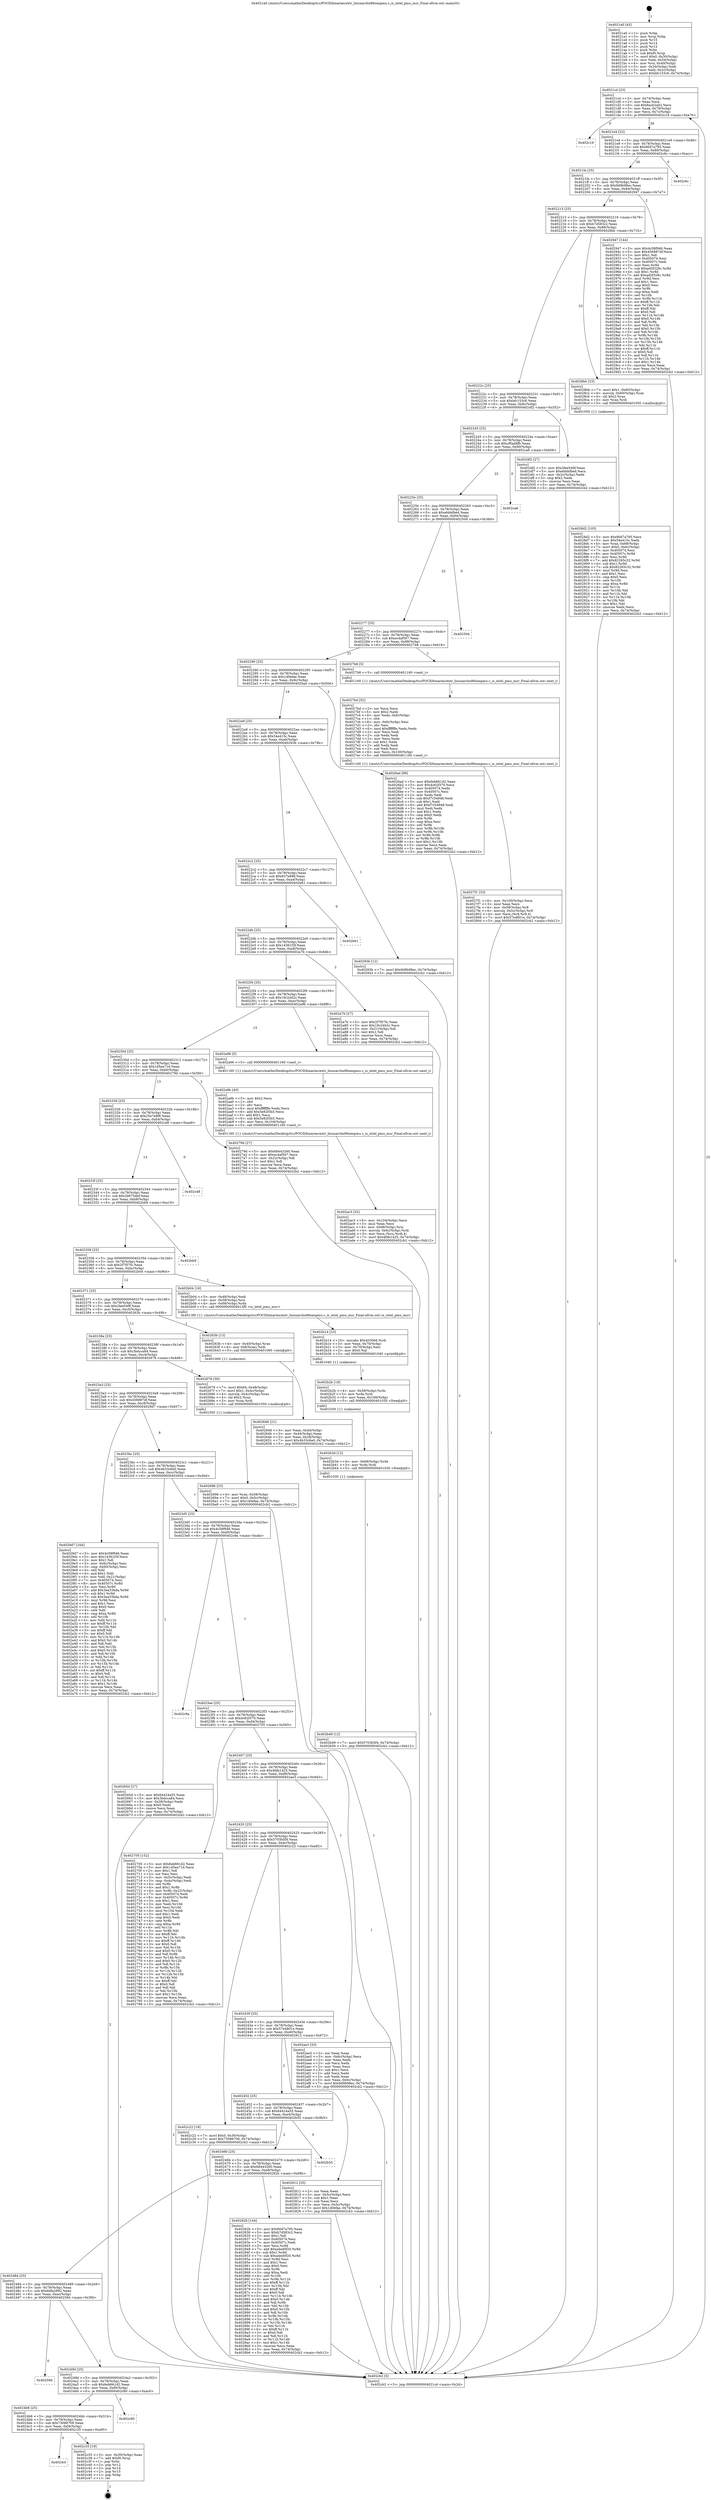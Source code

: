 digraph "0x4021a0" {
  label = "0x4021a0 (/mnt/c/Users/mathe/Desktop/tcc/POCII/binaries/extr_linuxarchx86xenpmu.c_is_intel_pmu_msr_Final-ollvm.out::main(0))"
  labelloc = "t"
  node[shape=record]

  Entry [label="",width=0.3,height=0.3,shape=circle,fillcolor=black,style=filled]
  "0x4021cd" [label="{
     0x4021cd [23]\l
     | [instrs]\l
     &nbsp;&nbsp;0x4021cd \<+3\>: mov -0x74(%rbp),%eax\l
     &nbsp;&nbsp;0x4021d0 \<+2\>: mov %eax,%ecx\l
     &nbsp;&nbsp;0x4021d2 \<+6\>: sub $0x8acb2a02,%ecx\l
     &nbsp;&nbsp;0x4021d8 \<+3\>: mov %eax,-0x78(%rbp)\l
     &nbsp;&nbsp;0x4021db \<+3\>: mov %ecx,-0x7c(%rbp)\l
     &nbsp;&nbsp;0x4021de \<+6\>: je 0000000000402c16 \<main+0xa76\>\l
  }"]
  "0x402c16" [label="{
     0x402c16\l
  }", style=dashed]
  "0x4021e4" [label="{
     0x4021e4 [22]\l
     | [instrs]\l
     &nbsp;&nbsp;0x4021e4 \<+5\>: jmp 00000000004021e9 \<main+0x49\>\l
     &nbsp;&nbsp;0x4021e9 \<+3\>: mov -0x78(%rbp),%eax\l
     &nbsp;&nbsp;0x4021ec \<+5\>: sub $0x90d7a795,%eax\l
     &nbsp;&nbsp;0x4021f1 \<+3\>: mov %eax,-0x80(%rbp)\l
     &nbsp;&nbsp;0x4021f4 \<+6\>: je 0000000000402c6c \<main+0xacc\>\l
  }"]
  Exit [label="",width=0.3,height=0.3,shape=circle,fillcolor=black,style=filled,peripheries=2]
  "0x402c6c" [label="{
     0x402c6c\l
  }", style=dashed]
  "0x4021fa" [label="{
     0x4021fa [25]\l
     | [instrs]\l
     &nbsp;&nbsp;0x4021fa \<+5\>: jmp 00000000004021ff \<main+0x5f\>\l
     &nbsp;&nbsp;0x4021ff \<+3\>: mov -0x78(%rbp),%eax\l
     &nbsp;&nbsp;0x402202 \<+5\>: sub $0x9d9b98ec,%eax\l
     &nbsp;&nbsp;0x402207 \<+6\>: mov %eax,-0x84(%rbp)\l
     &nbsp;&nbsp;0x40220d \<+6\>: je 0000000000402947 \<main+0x7a7\>\l
  }"]
  "0x4024cf" [label="{
     0x4024cf\l
  }", style=dashed]
  "0x402947" [label="{
     0x402947 [144]\l
     | [instrs]\l
     &nbsp;&nbsp;0x402947 \<+5\>: mov $0x4c58f946,%eax\l
     &nbsp;&nbsp;0x40294c \<+5\>: mov $0x456887df,%ecx\l
     &nbsp;&nbsp;0x402951 \<+2\>: mov $0x1,%dl\l
     &nbsp;&nbsp;0x402953 \<+7\>: mov 0x405074,%esi\l
     &nbsp;&nbsp;0x40295a \<+7\>: mov 0x40507c,%edi\l
     &nbsp;&nbsp;0x402961 \<+3\>: mov %esi,%r8d\l
     &nbsp;&nbsp;0x402964 \<+7\>: sub $0xad5f328c,%r8d\l
     &nbsp;&nbsp;0x40296b \<+4\>: sub $0x1,%r8d\l
     &nbsp;&nbsp;0x40296f \<+7\>: add $0xad5f328c,%r8d\l
     &nbsp;&nbsp;0x402976 \<+4\>: imul %r8d,%esi\l
     &nbsp;&nbsp;0x40297a \<+3\>: and $0x1,%esi\l
     &nbsp;&nbsp;0x40297d \<+3\>: cmp $0x0,%esi\l
     &nbsp;&nbsp;0x402980 \<+4\>: sete %r9b\l
     &nbsp;&nbsp;0x402984 \<+3\>: cmp $0xa,%edi\l
     &nbsp;&nbsp;0x402987 \<+4\>: setl %r10b\l
     &nbsp;&nbsp;0x40298b \<+3\>: mov %r9b,%r11b\l
     &nbsp;&nbsp;0x40298e \<+4\>: xor $0xff,%r11b\l
     &nbsp;&nbsp;0x402992 \<+3\>: mov %r10b,%bl\l
     &nbsp;&nbsp;0x402995 \<+3\>: xor $0xff,%bl\l
     &nbsp;&nbsp;0x402998 \<+3\>: xor $0x0,%dl\l
     &nbsp;&nbsp;0x40299b \<+3\>: mov %r11b,%r14b\l
     &nbsp;&nbsp;0x40299e \<+4\>: and $0x0,%r14b\l
     &nbsp;&nbsp;0x4029a2 \<+3\>: and %dl,%r9b\l
     &nbsp;&nbsp;0x4029a5 \<+3\>: mov %bl,%r15b\l
     &nbsp;&nbsp;0x4029a8 \<+4\>: and $0x0,%r15b\l
     &nbsp;&nbsp;0x4029ac \<+3\>: and %dl,%r10b\l
     &nbsp;&nbsp;0x4029af \<+3\>: or %r9b,%r14b\l
     &nbsp;&nbsp;0x4029b2 \<+3\>: or %r10b,%r15b\l
     &nbsp;&nbsp;0x4029b5 \<+3\>: xor %r15b,%r14b\l
     &nbsp;&nbsp;0x4029b8 \<+3\>: or %bl,%r11b\l
     &nbsp;&nbsp;0x4029bb \<+4\>: xor $0xff,%r11b\l
     &nbsp;&nbsp;0x4029bf \<+3\>: or $0x0,%dl\l
     &nbsp;&nbsp;0x4029c2 \<+3\>: and %dl,%r11b\l
     &nbsp;&nbsp;0x4029c5 \<+3\>: or %r11b,%r14b\l
     &nbsp;&nbsp;0x4029c8 \<+4\>: test $0x1,%r14b\l
     &nbsp;&nbsp;0x4029cc \<+3\>: cmovne %ecx,%eax\l
     &nbsp;&nbsp;0x4029cf \<+3\>: mov %eax,-0x74(%rbp)\l
     &nbsp;&nbsp;0x4029d2 \<+5\>: jmp 0000000000402cb2 \<main+0xb12\>\l
  }"]
  "0x402213" [label="{
     0x402213 [25]\l
     | [instrs]\l
     &nbsp;&nbsp;0x402213 \<+5\>: jmp 0000000000402218 \<main+0x78\>\l
     &nbsp;&nbsp;0x402218 \<+3\>: mov -0x78(%rbp),%eax\l
     &nbsp;&nbsp;0x40221b \<+5\>: sub $0xb7d583c2,%eax\l
     &nbsp;&nbsp;0x402220 \<+6\>: mov %eax,-0x88(%rbp)\l
     &nbsp;&nbsp;0x402226 \<+6\>: je 00000000004028bb \<main+0x71b\>\l
  }"]
  "0x402c35" [label="{
     0x402c35 [19]\l
     | [instrs]\l
     &nbsp;&nbsp;0x402c35 \<+3\>: mov -0x30(%rbp),%eax\l
     &nbsp;&nbsp;0x402c38 \<+7\>: add $0xf0,%rsp\l
     &nbsp;&nbsp;0x402c3f \<+1\>: pop %rbx\l
     &nbsp;&nbsp;0x402c40 \<+2\>: pop %r12\l
     &nbsp;&nbsp;0x402c42 \<+2\>: pop %r14\l
     &nbsp;&nbsp;0x402c44 \<+2\>: pop %r15\l
     &nbsp;&nbsp;0x402c46 \<+1\>: pop %rbp\l
     &nbsp;&nbsp;0x402c47 \<+1\>: ret\l
  }"]
  "0x4028bb" [label="{
     0x4028bb [23]\l
     | [instrs]\l
     &nbsp;&nbsp;0x4028bb \<+7\>: movl $0x1,-0x60(%rbp)\l
     &nbsp;&nbsp;0x4028c2 \<+4\>: movslq -0x60(%rbp),%rax\l
     &nbsp;&nbsp;0x4028c6 \<+4\>: shl $0x2,%rax\l
     &nbsp;&nbsp;0x4028ca \<+3\>: mov %rax,%rdi\l
     &nbsp;&nbsp;0x4028cd \<+5\>: call 0000000000401050 \<malloc@plt\>\l
     | [calls]\l
     &nbsp;&nbsp;0x401050 \{1\} (unknown)\l
  }"]
  "0x40222c" [label="{
     0x40222c [25]\l
     | [instrs]\l
     &nbsp;&nbsp;0x40222c \<+5\>: jmp 0000000000402231 \<main+0x91\>\l
     &nbsp;&nbsp;0x402231 \<+3\>: mov -0x78(%rbp),%eax\l
     &nbsp;&nbsp;0x402234 \<+5\>: sub $0xbfc153c6,%eax\l
     &nbsp;&nbsp;0x402239 \<+6\>: mov %eax,-0x8c(%rbp)\l
     &nbsp;&nbsp;0x40223f \<+6\>: je 00000000004024f2 \<main+0x352\>\l
  }"]
  "0x4024b6" [label="{
     0x4024b6 [25]\l
     | [instrs]\l
     &nbsp;&nbsp;0x4024b6 \<+5\>: jmp 00000000004024bb \<main+0x31b\>\l
     &nbsp;&nbsp;0x4024bb \<+3\>: mov -0x78(%rbp),%eax\l
     &nbsp;&nbsp;0x4024be \<+5\>: sub $0x73086709,%eax\l
     &nbsp;&nbsp;0x4024c3 \<+6\>: mov %eax,-0xf4(%rbp)\l
     &nbsp;&nbsp;0x4024c9 \<+6\>: je 0000000000402c35 \<main+0xa95\>\l
  }"]
  "0x4024f2" [label="{
     0x4024f2 [27]\l
     | [instrs]\l
     &nbsp;&nbsp;0x4024f2 \<+5\>: mov $0x2fee549f,%eax\l
     &nbsp;&nbsp;0x4024f7 \<+5\>: mov $0xebbbfbed,%ecx\l
     &nbsp;&nbsp;0x4024fc \<+3\>: mov -0x2c(%rbp),%edx\l
     &nbsp;&nbsp;0x4024ff \<+3\>: cmp $0x2,%edx\l
     &nbsp;&nbsp;0x402502 \<+3\>: cmovne %ecx,%eax\l
     &nbsp;&nbsp;0x402505 \<+3\>: mov %eax,-0x74(%rbp)\l
     &nbsp;&nbsp;0x402508 \<+5\>: jmp 0000000000402cb2 \<main+0xb12\>\l
  }"]
  "0x402245" [label="{
     0x402245 [25]\l
     | [instrs]\l
     &nbsp;&nbsp;0x402245 \<+5\>: jmp 000000000040224a \<main+0xaa\>\l
     &nbsp;&nbsp;0x40224a \<+3\>: mov -0x78(%rbp),%eax\l
     &nbsp;&nbsp;0x40224d \<+5\>: sub $0xcf6ad8fb,%eax\l
     &nbsp;&nbsp;0x402252 \<+6\>: mov %eax,-0x90(%rbp)\l
     &nbsp;&nbsp;0x402258 \<+6\>: je 0000000000402ca6 \<main+0xb06\>\l
  }"]
  "0x402cb2" [label="{
     0x402cb2 [5]\l
     | [instrs]\l
     &nbsp;&nbsp;0x402cb2 \<+5\>: jmp 00000000004021cd \<main+0x2d\>\l
  }"]
  "0x4021a0" [label="{
     0x4021a0 [45]\l
     | [instrs]\l
     &nbsp;&nbsp;0x4021a0 \<+1\>: push %rbp\l
     &nbsp;&nbsp;0x4021a1 \<+3\>: mov %rsp,%rbp\l
     &nbsp;&nbsp;0x4021a4 \<+2\>: push %r15\l
     &nbsp;&nbsp;0x4021a6 \<+2\>: push %r14\l
     &nbsp;&nbsp;0x4021a8 \<+2\>: push %r12\l
     &nbsp;&nbsp;0x4021aa \<+1\>: push %rbx\l
     &nbsp;&nbsp;0x4021ab \<+7\>: sub $0xf0,%rsp\l
     &nbsp;&nbsp;0x4021b2 \<+7\>: movl $0x0,-0x30(%rbp)\l
     &nbsp;&nbsp;0x4021b9 \<+3\>: mov %edi,-0x34(%rbp)\l
     &nbsp;&nbsp;0x4021bc \<+4\>: mov %rsi,-0x40(%rbp)\l
     &nbsp;&nbsp;0x4021c0 \<+3\>: mov -0x34(%rbp),%edi\l
     &nbsp;&nbsp;0x4021c3 \<+3\>: mov %edi,-0x2c(%rbp)\l
     &nbsp;&nbsp;0x4021c6 \<+7\>: movl $0xbfc153c6,-0x74(%rbp)\l
  }"]
  "0x402c60" [label="{
     0x402c60\l
  }", style=dashed]
  "0x402ca6" [label="{
     0x402ca6\l
  }", style=dashed]
  "0x40225e" [label="{
     0x40225e [25]\l
     | [instrs]\l
     &nbsp;&nbsp;0x40225e \<+5\>: jmp 0000000000402263 \<main+0xc3\>\l
     &nbsp;&nbsp;0x402263 \<+3\>: mov -0x78(%rbp),%eax\l
     &nbsp;&nbsp;0x402266 \<+5\>: sub $0xebbbfbed,%eax\l
     &nbsp;&nbsp;0x40226b \<+6\>: mov %eax,-0x94(%rbp)\l
     &nbsp;&nbsp;0x402271 \<+6\>: je 000000000040250d \<main+0x36d\>\l
  }"]
  "0x40249d" [label="{
     0x40249d [25]\l
     | [instrs]\l
     &nbsp;&nbsp;0x40249d \<+5\>: jmp 00000000004024a2 \<main+0x302\>\l
     &nbsp;&nbsp;0x4024a2 \<+3\>: mov -0x78(%rbp),%eax\l
     &nbsp;&nbsp;0x4024a5 \<+5\>: sub $0x6eb661d2,%eax\l
     &nbsp;&nbsp;0x4024aa \<+6\>: mov %eax,-0xf0(%rbp)\l
     &nbsp;&nbsp;0x4024b0 \<+6\>: je 0000000000402c60 \<main+0xac0\>\l
  }"]
  "0x40250d" [label="{
     0x40250d\l
  }", style=dashed]
  "0x402277" [label="{
     0x402277 [25]\l
     | [instrs]\l
     &nbsp;&nbsp;0x402277 \<+5\>: jmp 000000000040227c \<main+0xdc\>\l
     &nbsp;&nbsp;0x40227c \<+3\>: mov -0x78(%rbp),%eax\l
     &nbsp;&nbsp;0x40227f \<+5\>: sub $0xec4af567,%eax\l
     &nbsp;&nbsp;0x402284 \<+6\>: mov %eax,-0x98(%rbp)\l
     &nbsp;&nbsp;0x40228a \<+6\>: je 00000000004027b8 \<main+0x618\>\l
  }"]
  "0x40259d" [label="{
     0x40259d\l
  }", style=dashed]
  "0x4027b8" [label="{
     0x4027b8 [5]\l
     | [instrs]\l
     &nbsp;&nbsp;0x4027b8 \<+5\>: call 0000000000401160 \<next_i\>\l
     | [calls]\l
     &nbsp;&nbsp;0x401160 \{1\} (/mnt/c/Users/mathe/Desktop/tcc/POCII/binaries/extr_linuxarchx86xenpmu.c_is_intel_pmu_msr_Final-ollvm.out::next_i)\l
  }"]
  "0x402290" [label="{
     0x402290 [25]\l
     | [instrs]\l
     &nbsp;&nbsp;0x402290 \<+5\>: jmp 0000000000402295 \<main+0xf5\>\l
     &nbsp;&nbsp;0x402295 \<+3\>: mov -0x78(%rbp),%eax\l
     &nbsp;&nbsp;0x402298 \<+5\>: sub $0x1d0efae,%eax\l
     &nbsp;&nbsp;0x40229d \<+6\>: mov %eax,-0x9c(%rbp)\l
     &nbsp;&nbsp;0x4022a3 \<+6\>: je 00000000004026ad \<main+0x50d\>\l
  }"]
  "0x402b49" [label="{
     0x402b49 [12]\l
     | [instrs]\l
     &nbsp;&nbsp;0x402b49 \<+7\>: movl $0x5703b5f4,-0x74(%rbp)\l
     &nbsp;&nbsp;0x402b50 \<+5\>: jmp 0000000000402cb2 \<main+0xb12\>\l
  }"]
  "0x4026ad" [label="{
     0x4026ad [88]\l
     | [instrs]\l
     &nbsp;&nbsp;0x4026ad \<+5\>: mov $0x6eb661d2,%eax\l
     &nbsp;&nbsp;0x4026b2 \<+5\>: mov $0x4c62f370,%ecx\l
     &nbsp;&nbsp;0x4026b7 \<+7\>: mov 0x405074,%edx\l
     &nbsp;&nbsp;0x4026be \<+7\>: mov 0x40507c,%esi\l
     &nbsp;&nbsp;0x4026c5 \<+2\>: mov %edx,%edi\l
     &nbsp;&nbsp;0x4026c7 \<+6\>: sub $0xf7c54948,%edi\l
     &nbsp;&nbsp;0x4026cd \<+3\>: sub $0x1,%edi\l
     &nbsp;&nbsp;0x4026d0 \<+6\>: add $0xf7c54948,%edi\l
     &nbsp;&nbsp;0x4026d6 \<+3\>: imul %edi,%edx\l
     &nbsp;&nbsp;0x4026d9 \<+3\>: and $0x1,%edx\l
     &nbsp;&nbsp;0x4026dc \<+3\>: cmp $0x0,%edx\l
     &nbsp;&nbsp;0x4026df \<+4\>: sete %r8b\l
     &nbsp;&nbsp;0x4026e3 \<+3\>: cmp $0xa,%esi\l
     &nbsp;&nbsp;0x4026e6 \<+4\>: setl %r9b\l
     &nbsp;&nbsp;0x4026ea \<+3\>: mov %r8b,%r10b\l
     &nbsp;&nbsp;0x4026ed \<+3\>: and %r9b,%r10b\l
     &nbsp;&nbsp;0x4026f0 \<+3\>: xor %r9b,%r8b\l
     &nbsp;&nbsp;0x4026f3 \<+3\>: or %r8b,%r10b\l
     &nbsp;&nbsp;0x4026f6 \<+4\>: test $0x1,%r10b\l
     &nbsp;&nbsp;0x4026fa \<+3\>: cmovne %ecx,%eax\l
     &nbsp;&nbsp;0x4026fd \<+3\>: mov %eax,-0x74(%rbp)\l
     &nbsp;&nbsp;0x402700 \<+5\>: jmp 0000000000402cb2 \<main+0xb12\>\l
  }"]
  "0x4022a9" [label="{
     0x4022a9 [25]\l
     | [instrs]\l
     &nbsp;&nbsp;0x4022a9 \<+5\>: jmp 00000000004022ae \<main+0x10e\>\l
     &nbsp;&nbsp;0x4022ae \<+3\>: mov -0x78(%rbp),%eax\l
     &nbsp;&nbsp;0x4022b1 \<+5\>: sub $0x54e415c,%eax\l
     &nbsp;&nbsp;0x4022b6 \<+6\>: mov %eax,-0xa0(%rbp)\l
     &nbsp;&nbsp;0x4022bc \<+6\>: je 000000000040293b \<main+0x79b\>\l
  }"]
  "0x402b3d" [label="{
     0x402b3d [12]\l
     | [instrs]\l
     &nbsp;&nbsp;0x402b3d \<+4\>: mov -0x68(%rbp),%rdx\l
     &nbsp;&nbsp;0x402b41 \<+3\>: mov %rdx,%rdi\l
     &nbsp;&nbsp;0x402b44 \<+5\>: call 0000000000401030 \<free@plt\>\l
     | [calls]\l
     &nbsp;&nbsp;0x401030 \{1\} (unknown)\l
  }"]
  "0x40293b" [label="{
     0x40293b [12]\l
     | [instrs]\l
     &nbsp;&nbsp;0x40293b \<+7\>: movl $0x9d9b98ec,-0x74(%rbp)\l
     &nbsp;&nbsp;0x402942 \<+5\>: jmp 0000000000402cb2 \<main+0xb12\>\l
  }"]
  "0x4022c2" [label="{
     0x4022c2 [25]\l
     | [instrs]\l
     &nbsp;&nbsp;0x4022c2 \<+5\>: jmp 00000000004022c7 \<main+0x127\>\l
     &nbsp;&nbsp;0x4022c7 \<+3\>: mov -0x78(%rbp),%eax\l
     &nbsp;&nbsp;0x4022ca \<+5\>: sub $0x837e898,%eax\l
     &nbsp;&nbsp;0x4022cf \<+6\>: mov %eax,-0xa4(%rbp)\l
     &nbsp;&nbsp;0x4022d5 \<+6\>: je 0000000000402b61 \<main+0x9c1\>\l
  }"]
  "0x402b2b" [label="{
     0x402b2b [18]\l
     | [instrs]\l
     &nbsp;&nbsp;0x402b2b \<+4\>: mov -0x58(%rbp),%rdx\l
     &nbsp;&nbsp;0x402b2f \<+3\>: mov %rdx,%rdi\l
     &nbsp;&nbsp;0x402b32 \<+6\>: mov %eax,-0x108(%rbp)\l
     &nbsp;&nbsp;0x402b38 \<+5\>: call 0000000000401030 \<free@plt\>\l
     | [calls]\l
     &nbsp;&nbsp;0x401030 \{1\} (unknown)\l
  }"]
  "0x402b61" [label="{
     0x402b61\l
  }", style=dashed]
  "0x4022db" [label="{
     0x4022db [25]\l
     | [instrs]\l
     &nbsp;&nbsp;0x4022db \<+5\>: jmp 00000000004022e0 \<main+0x140\>\l
     &nbsp;&nbsp;0x4022e0 \<+3\>: mov -0x78(%rbp),%eax\l
     &nbsp;&nbsp;0x4022e3 \<+5\>: sub $0x14361f3f,%eax\l
     &nbsp;&nbsp;0x4022e8 \<+6\>: mov %eax,-0xa8(%rbp)\l
     &nbsp;&nbsp;0x4022ee \<+6\>: je 0000000000402a7b \<main+0x8db\>\l
  }"]
  "0x402b14" [label="{
     0x402b14 [23]\l
     | [instrs]\l
     &nbsp;&nbsp;0x402b14 \<+10\>: movabs $0x4030b6,%rdi\l
     &nbsp;&nbsp;0x402b1e \<+3\>: mov %eax,-0x70(%rbp)\l
     &nbsp;&nbsp;0x402b21 \<+3\>: mov -0x70(%rbp),%esi\l
     &nbsp;&nbsp;0x402b24 \<+2\>: mov $0x0,%al\l
     &nbsp;&nbsp;0x402b26 \<+5\>: call 0000000000401040 \<printf@plt\>\l
     | [calls]\l
     &nbsp;&nbsp;0x401040 \{1\} (unknown)\l
  }"]
  "0x402a7b" [label="{
     0x402a7b [27]\l
     | [instrs]\l
     &nbsp;&nbsp;0x402a7b \<+5\>: mov $0x2f7f57fc,%eax\l
     &nbsp;&nbsp;0x402a80 \<+5\>: mov $0x19c2d42c,%ecx\l
     &nbsp;&nbsp;0x402a85 \<+3\>: mov -0x21(%rbp),%dl\l
     &nbsp;&nbsp;0x402a88 \<+3\>: test $0x1,%dl\l
     &nbsp;&nbsp;0x402a8b \<+3\>: cmovne %ecx,%eax\l
     &nbsp;&nbsp;0x402a8e \<+3\>: mov %eax,-0x74(%rbp)\l
     &nbsp;&nbsp;0x402a91 \<+5\>: jmp 0000000000402cb2 \<main+0xb12\>\l
  }"]
  "0x4022f4" [label="{
     0x4022f4 [25]\l
     | [instrs]\l
     &nbsp;&nbsp;0x4022f4 \<+5\>: jmp 00000000004022f9 \<main+0x159\>\l
     &nbsp;&nbsp;0x4022f9 \<+3\>: mov -0x78(%rbp),%eax\l
     &nbsp;&nbsp;0x4022fc \<+5\>: sub $0x19c2d42c,%eax\l
     &nbsp;&nbsp;0x402301 \<+6\>: mov %eax,-0xac(%rbp)\l
     &nbsp;&nbsp;0x402307 \<+6\>: je 0000000000402a96 \<main+0x8f6\>\l
  }"]
  "0x402ac3" [label="{
     0x402ac3 [32]\l
     | [instrs]\l
     &nbsp;&nbsp;0x402ac3 \<+6\>: mov -0x104(%rbp),%ecx\l
     &nbsp;&nbsp;0x402ac9 \<+3\>: imul %eax,%ecx\l
     &nbsp;&nbsp;0x402acc \<+4\>: mov -0x68(%rbp),%rsi\l
     &nbsp;&nbsp;0x402ad0 \<+4\>: movslq -0x6c(%rbp),%rdi\l
     &nbsp;&nbsp;0x402ad4 \<+3\>: mov %ecx,(%rsi,%rdi,4)\l
     &nbsp;&nbsp;0x402ad7 \<+7\>: movl $0x4fdb1425,-0x74(%rbp)\l
     &nbsp;&nbsp;0x402ade \<+5\>: jmp 0000000000402cb2 \<main+0xb12\>\l
  }"]
  "0x402a96" [label="{
     0x402a96 [5]\l
     | [instrs]\l
     &nbsp;&nbsp;0x402a96 \<+5\>: call 0000000000401160 \<next_i\>\l
     | [calls]\l
     &nbsp;&nbsp;0x401160 \{1\} (/mnt/c/Users/mathe/Desktop/tcc/POCII/binaries/extr_linuxarchx86xenpmu.c_is_intel_pmu_msr_Final-ollvm.out::next_i)\l
  }"]
  "0x40230d" [label="{
     0x40230d [25]\l
     | [instrs]\l
     &nbsp;&nbsp;0x40230d \<+5\>: jmp 0000000000402312 \<main+0x172\>\l
     &nbsp;&nbsp;0x402312 \<+3\>: mov -0x78(%rbp),%eax\l
     &nbsp;&nbsp;0x402315 \<+5\>: sub $0x1d5ea71d,%eax\l
     &nbsp;&nbsp;0x40231a \<+6\>: mov %eax,-0xb0(%rbp)\l
     &nbsp;&nbsp;0x402320 \<+6\>: je 000000000040279d \<main+0x5fd\>\l
  }"]
  "0x402a9b" [label="{
     0x402a9b [40]\l
     | [instrs]\l
     &nbsp;&nbsp;0x402a9b \<+5\>: mov $0x2,%ecx\l
     &nbsp;&nbsp;0x402aa0 \<+1\>: cltd\l
     &nbsp;&nbsp;0x402aa1 \<+2\>: idiv %ecx\l
     &nbsp;&nbsp;0x402aa3 \<+6\>: imul $0xfffffffe,%edx,%ecx\l
     &nbsp;&nbsp;0x402aa9 \<+6\>: add $0x5e82f3b5,%ecx\l
     &nbsp;&nbsp;0x402aaf \<+3\>: add $0x1,%ecx\l
     &nbsp;&nbsp;0x402ab2 \<+6\>: sub $0x5e82f3b5,%ecx\l
     &nbsp;&nbsp;0x402ab8 \<+6\>: mov %ecx,-0x104(%rbp)\l
     &nbsp;&nbsp;0x402abe \<+5\>: call 0000000000401160 \<next_i\>\l
     | [calls]\l
     &nbsp;&nbsp;0x401160 \{1\} (/mnt/c/Users/mathe/Desktop/tcc/POCII/binaries/extr_linuxarchx86xenpmu.c_is_intel_pmu_msr_Final-ollvm.out::next_i)\l
  }"]
  "0x40279d" [label="{
     0x40279d [27]\l
     | [instrs]\l
     &nbsp;&nbsp;0x40279d \<+5\>: mov $0x68443260,%eax\l
     &nbsp;&nbsp;0x4027a2 \<+5\>: mov $0xec4af567,%ecx\l
     &nbsp;&nbsp;0x4027a7 \<+3\>: mov -0x22(%rbp),%dl\l
     &nbsp;&nbsp;0x4027aa \<+3\>: test $0x1,%dl\l
     &nbsp;&nbsp;0x4027ad \<+3\>: cmovne %ecx,%eax\l
     &nbsp;&nbsp;0x4027b0 \<+3\>: mov %eax,-0x74(%rbp)\l
     &nbsp;&nbsp;0x4027b3 \<+5\>: jmp 0000000000402cb2 \<main+0xb12\>\l
  }"]
  "0x402326" [label="{
     0x402326 [25]\l
     | [instrs]\l
     &nbsp;&nbsp;0x402326 \<+5\>: jmp 000000000040232b \<main+0x18b\>\l
     &nbsp;&nbsp;0x40232b \<+3\>: mov -0x78(%rbp),%eax\l
     &nbsp;&nbsp;0x40232e \<+5\>: sub $0x25e7e8f8,%eax\l
     &nbsp;&nbsp;0x402333 \<+6\>: mov %eax,-0xb4(%rbp)\l
     &nbsp;&nbsp;0x402339 \<+6\>: je 0000000000402c48 \<main+0xaa8\>\l
  }"]
  "0x4028d2" [label="{
     0x4028d2 [105]\l
     | [instrs]\l
     &nbsp;&nbsp;0x4028d2 \<+5\>: mov $0x90d7a795,%ecx\l
     &nbsp;&nbsp;0x4028d7 \<+5\>: mov $0x54e415c,%edx\l
     &nbsp;&nbsp;0x4028dc \<+4\>: mov %rax,-0x68(%rbp)\l
     &nbsp;&nbsp;0x4028e0 \<+7\>: movl $0x0,-0x6c(%rbp)\l
     &nbsp;&nbsp;0x4028e7 \<+7\>: mov 0x405074,%esi\l
     &nbsp;&nbsp;0x4028ee \<+8\>: mov 0x40507c,%r8d\l
     &nbsp;&nbsp;0x4028f6 \<+3\>: mov %esi,%r9d\l
     &nbsp;&nbsp;0x4028f9 \<+7\>: add $0x82265c32,%r9d\l
     &nbsp;&nbsp;0x402900 \<+4\>: sub $0x1,%r9d\l
     &nbsp;&nbsp;0x402904 \<+7\>: sub $0x82265c32,%r9d\l
     &nbsp;&nbsp;0x40290b \<+4\>: imul %r9d,%esi\l
     &nbsp;&nbsp;0x40290f \<+3\>: and $0x1,%esi\l
     &nbsp;&nbsp;0x402912 \<+3\>: cmp $0x0,%esi\l
     &nbsp;&nbsp;0x402915 \<+4\>: sete %r10b\l
     &nbsp;&nbsp;0x402919 \<+4\>: cmp $0xa,%r8d\l
     &nbsp;&nbsp;0x40291d \<+4\>: setl %r11b\l
     &nbsp;&nbsp;0x402921 \<+3\>: mov %r10b,%bl\l
     &nbsp;&nbsp;0x402924 \<+3\>: and %r11b,%bl\l
     &nbsp;&nbsp;0x402927 \<+3\>: xor %r11b,%r10b\l
     &nbsp;&nbsp;0x40292a \<+3\>: or %r10b,%bl\l
     &nbsp;&nbsp;0x40292d \<+3\>: test $0x1,%bl\l
     &nbsp;&nbsp;0x402930 \<+3\>: cmovne %edx,%ecx\l
     &nbsp;&nbsp;0x402933 \<+3\>: mov %ecx,-0x74(%rbp)\l
     &nbsp;&nbsp;0x402936 \<+5\>: jmp 0000000000402cb2 \<main+0xb12\>\l
  }"]
  "0x402c48" [label="{
     0x402c48\l
  }", style=dashed]
  "0x40233f" [label="{
     0x40233f [25]\l
     | [instrs]\l
     &nbsp;&nbsp;0x40233f \<+5\>: jmp 0000000000402344 \<main+0x1a4\>\l
     &nbsp;&nbsp;0x402344 \<+3\>: mov -0x78(%rbp),%eax\l
     &nbsp;&nbsp;0x402347 \<+5\>: sub $0x2b675def,%eax\l
     &nbsp;&nbsp;0x40234c \<+6\>: mov %eax,-0xb8(%rbp)\l
     &nbsp;&nbsp;0x402352 \<+6\>: je 0000000000402bb9 \<main+0xa19\>\l
  }"]
  "0x402484" [label="{
     0x402484 [25]\l
     | [instrs]\l
     &nbsp;&nbsp;0x402484 \<+5\>: jmp 0000000000402489 \<main+0x2e9\>\l
     &nbsp;&nbsp;0x402489 \<+3\>: mov -0x78(%rbp),%eax\l
     &nbsp;&nbsp;0x40248c \<+5\>: sub $0x6bfa2892,%eax\l
     &nbsp;&nbsp;0x402491 \<+6\>: mov %eax,-0xec(%rbp)\l
     &nbsp;&nbsp;0x402497 \<+6\>: je 000000000040259d \<main+0x3fd\>\l
  }"]
  "0x402bb9" [label="{
     0x402bb9\l
  }", style=dashed]
  "0x402358" [label="{
     0x402358 [25]\l
     | [instrs]\l
     &nbsp;&nbsp;0x402358 \<+5\>: jmp 000000000040235d \<main+0x1bd\>\l
     &nbsp;&nbsp;0x40235d \<+3\>: mov -0x78(%rbp),%eax\l
     &nbsp;&nbsp;0x402360 \<+5\>: sub $0x2f7f57fc,%eax\l
     &nbsp;&nbsp;0x402365 \<+6\>: mov %eax,-0xbc(%rbp)\l
     &nbsp;&nbsp;0x40236b \<+6\>: je 0000000000402b04 \<main+0x964\>\l
  }"]
  "0x40282b" [label="{
     0x40282b [144]\l
     | [instrs]\l
     &nbsp;&nbsp;0x40282b \<+5\>: mov $0x90d7a795,%eax\l
     &nbsp;&nbsp;0x402830 \<+5\>: mov $0xb7d583c2,%ecx\l
     &nbsp;&nbsp;0x402835 \<+2\>: mov $0x1,%dl\l
     &nbsp;&nbsp;0x402837 \<+7\>: mov 0x405074,%esi\l
     &nbsp;&nbsp;0x40283e \<+7\>: mov 0x40507c,%edi\l
     &nbsp;&nbsp;0x402845 \<+3\>: mov %esi,%r8d\l
     &nbsp;&nbsp;0x402848 \<+7\>: add $0xa4ed0f20,%r8d\l
     &nbsp;&nbsp;0x40284f \<+4\>: sub $0x1,%r8d\l
     &nbsp;&nbsp;0x402853 \<+7\>: sub $0xa4ed0f20,%r8d\l
     &nbsp;&nbsp;0x40285a \<+4\>: imul %r8d,%esi\l
     &nbsp;&nbsp;0x40285e \<+3\>: and $0x1,%esi\l
     &nbsp;&nbsp;0x402861 \<+3\>: cmp $0x0,%esi\l
     &nbsp;&nbsp;0x402864 \<+4\>: sete %r9b\l
     &nbsp;&nbsp;0x402868 \<+3\>: cmp $0xa,%edi\l
     &nbsp;&nbsp;0x40286b \<+4\>: setl %r10b\l
     &nbsp;&nbsp;0x40286f \<+3\>: mov %r9b,%r11b\l
     &nbsp;&nbsp;0x402872 \<+4\>: xor $0xff,%r11b\l
     &nbsp;&nbsp;0x402876 \<+3\>: mov %r10b,%bl\l
     &nbsp;&nbsp;0x402879 \<+3\>: xor $0xff,%bl\l
     &nbsp;&nbsp;0x40287c \<+3\>: xor $0x0,%dl\l
     &nbsp;&nbsp;0x40287f \<+3\>: mov %r11b,%r14b\l
     &nbsp;&nbsp;0x402882 \<+4\>: and $0x0,%r14b\l
     &nbsp;&nbsp;0x402886 \<+3\>: and %dl,%r9b\l
     &nbsp;&nbsp;0x402889 \<+3\>: mov %bl,%r15b\l
     &nbsp;&nbsp;0x40288c \<+4\>: and $0x0,%r15b\l
     &nbsp;&nbsp;0x402890 \<+3\>: and %dl,%r10b\l
     &nbsp;&nbsp;0x402893 \<+3\>: or %r9b,%r14b\l
     &nbsp;&nbsp;0x402896 \<+3\>: or %r10b,%r15b\l
     &nbsp;&nbsp;0x402899 \<+3\>: xor %r15b,%r14b\l
     &nbsp;&nbsp;0x40289c \<+3\>: or %bl,%r11b\l
     &nbsp;&nbsp;0x40289f \<+4\>: xor $0xff,%r11b\l
     &nbsp;&nbsp;0x4028a3 \<+3\>: or $0x0,%dl\l
     &nbsp;&nbsp;0x4028a6 \<+3\>: and %dl,%r11b\l
     &nbsp;&nbsp;0x4028a9 \<+3\>: or %r11b,%r14b\l
     &nbsp;&nbsp;0x4028ac \<+4\>: test $0x1,%r14b\l
     &nbsp;&nbsp;0x4028b0 \<+3\>: cmovne %ecx,%eax\l
     &nbsp;&nbsp;0x4028b3 \<+3\>: mov %eax,-0x74(%rbp)\l
     &nbsp;&nbsp;0x4028b6 \<+5\>: jmp 0000000000402cb2 \<main+0xb12\>\l
  }"]
  "0x402b04" [label="{
     0x402b04 [16]\l
     | [instrs]\l
     &nbsp;&nbsp;0x402b04 \<+3\>: mov -0x48(%rbp),%edi\l
     &nbsp;&nbsp;0x402b07 \<+4\>: mov -0x58(%rbp),%rsi\l
     &nbsp;&nbsp;0x402b0b \<+4\>: mov -0x68(%rbp),%rdx\l
     &nbsp;&nbsp;0x402b0f \<+5\>: call 00000000004013f0 \<is_intel_pmu_msr\>\l
     | [calls]\l
     &nbsp;&nbsp;0x4013f0 \{1\} (/mnt/c/Users/mathe/Desktop/tcc/POCII/binaries/extr_linuxarchx86xenpmu.c_is_intel_pmu_msr_Final-ollvm.out::is_intel_pmu_msr)\l
  }"]
  "0x402371" [label="{
     0x402371 [25]\l
     | [instrs]\l
     &nbsp;&nbsp;0x402371 \<+5\>: jmp 0000000000402376 \<main+0x1d6\>\l
     &nbsp;&nbsp;0x402376 \<+3\>: mov -0x78(%rbp),%eax\l
     &nbsp;&nbsp;0x402379 \<+5\>: sub $0x2fee549f,%eax\l
     &nbsp;&nbsp;0x40237e \<+6\>: mov %eax,-0xc0(%rbp)\l
     &nbsp;&nbsp;0x402384 \<+6\>: je 000000000040263b \<main+0x49b\>\l
  }"]
  "0x40246b" [label="{
     0x40246b [25]\l
     | [instrs]\l
     &nbsp;&nbsp;0x40246b \<+5\>: jmp 0000000000402470 \<main+0x2d0\>\l
     &nbsp;&nbsp;0x402470 \<+3\>: mov -0x78(%rbp),%eax\l
     &nbsp;&nbsp;0x402473 \<+5\>: sub $0x68443260,%eax\l
     &nbsp;&nbsp;0x402478 \<+6\>: mov %eax,-0xe8(%rbp)\l
     &nbsp;&nbsp;0x40247e \<+6\>: je 000000000040282b \<main+0x68b\>\l
  }"]
  "0x40263b" [label="{
     0x40263b [13]\l
     | [instrs]\l
     &nbsp;&nbsp;0x40263b \<+4\>: mov -0x40(%rbp),%rax\l
     &nbsp;&nbsp;0x40263f \<+4\>: mov 0x8(%rax),%rdi\l
     &nbsp;&nbsp;0x402643 \<+5\>: call 0000000000401060 \<atoi@plt\>\l
     | [calls]\l
     &nbsp;&nbsp;0x401060 \{1\} (unknown)\l
  }"]
  "0x40238a" [label="{
     0x40238a [25]\l
     | [instrs]\l
     &nbsp;&nbsp;0x40238a \<+5\>: jmp 000000000040238f \<main+0x1ef\>\l
     &nbsp;&nbsp;0x40238f \<+3\>: mov -0x78(%rbp),%eax\l
     &nbsp;&nbsp;0x402392 \<+5\>: sub $0x3bdcca84,%eax\l
     &nbsp;&nbsp;0x402397 \<+6\>: mov %eax,-0xc4(%rbp)\l
     &nbsp;&nbsp;0x40239d \<+6\>: je 0000000000402678 \<main+0x4d8\>\l
  }"]
  "0x402648" [label="{
     0x402648 [21]\l
     | [instrs]\l
     &nbsp;&nbsp;0x402648 \<+3\>: mov %eax,-0x44(%rbp)\l
     &nbsp;&nbsp;0x40264b \<+3\>: mov -0x44(%rbp),%eax\l
     &nbsp;&nbsp;0x40264e \<+3\>: mov %eax,-0x28(%rbp)\l
     &nbsp;&nbsp;0x402651 \<+7\>: movl $0x4b33c6a0,-0x74(%rbp)\l
     &nbsp;&nbsp;0x402658 \<+5\>: jmp 0000000000402cb2 \<main+0xb12\>\l
  }"]
  "0x402b55" [label="{
     0x402b55\l
  }", style=dashed]
  "0x402678" [label="{
     0x402678 [30]\l
     | [instrs]\l
     &nbsp;&nbsp;0x402678 \<+7\>: movl $0x64,-0x48(%rbp)\l
     &nbsp;&nbsp;0x40267f \<+7\>: movl $0x1,-0x4c(%rbp)\l
     &nbsp;&nbsp;0x402686 \<+4\>: movslq -0x4c(%rbp),%rax\l
     &nbsp;&nbsp;0x40268a \<+4\>: shl $0x2,%rax\l
     &nbsp;&nbsp;0x40268e \<+3\>: mov %rax,%rdi\l
     &nbsp;&nbsp;0x402691 \<+5\>: call 0000000000401050 \<malloc@plt\>\l
     | [calls]\l
     &nbsp;&nbsp;0x401050 \{1\} (unknown)\l
  }"]
  "0x4023a3" [label="{
     0x4023a3 [25]\l
     | [instrs]\l
     &nbsp;&nbsp;0x4023a3 \<+5\>: jmp 00000000004023a8 \<main+0x208\>\l
     &nbsp;&nbsp;0x4023a8 \<+3\>: mov -0x78(%rbp),%eax\l
     &nbsp;&nbsp;0x4023ab \<+5\>: sub $0x456887df,%eax\l
     &nbsp;&nbsp;0x4023b0 \<+6\>: mov %eax,-0xc8(%rbp)\l
     &nbsp;&nbsp;0x4023b6 \<+6\>: je 00000000004029d7 \<main+0x837\>\l
  }"]
  "0x402452" [label="{
     0x402452 [25]\l
     | [instrs]\l
     &nbsp;&nbsp;0x402452 \<+5\>: jmp 0000000000402457 \<main+0x2b7\>\l
     &nbsp;&nbsp;0x402457 \<+3\>: mov -0x78(%rbp),%eax\l
     &nbsp;&nbsp;0x40245a \<+5\>: sub $0x64424a55,%eax\l
     &nbsp;&nbsp;0x40245f \<+6\>: mov %eax,-0xe4(%rbp)\l
     &nbsp;&nbsp;0x402465 \<+6\>: je 0000000000402b55 \<main+0x9b5\>\l
  }"]
  "0x4029d7" [label="{
     0x4029d7 [164]\l
     | [instrs]\l
     &nbsp;&nbsp;0x4029d7 \<+5\>: mov $0x4c58f946,%eax\l
     &nbsp;&nbsp;0x4029dc \<+5\>: mov $0x14361f3f,%ecx\l
     &nbsp;&nbsp;0x4029e1 \<+2\>: mov $0x1,%dl\l
     &nbsp;&nbsp;0x4029e3 \<+3\>: mov -0x6c(%rbp),%esi\l
     &nbsp;&nbsp;0x4029e6 \<+3\>: cmp -0x60(%rbp),%esi\l
     &nbsp;&nbsp;0x4029e9 \<+4\>: setl %dil\l
     &nbsp;&nbsp;0x4029ed \<+4\>: and $0x1,%dil\l
     &nbsp;&nbsp;0x4029f1 \<+4\>: mov %dil,-0x21(%rbp)\l
     &nbsp;&nbsp;0x4029f5 \<+7\>: mov 0x405074,%esi\l
     &nbsp;&nbsp;0x4029fc \<+8\>: mov 0x40507c,%r8d\l
     &nbsp;&nbsp;0x402a04 \<+3\>: mov %esi,%r9d\l
     &nbsp;&nbsp;0x402a07 \<+7\>: add $0x3ea33bda,%r9d\l
     &nbsp;&nbsp;0x402a0e \<+4\>: sub $0x1,%r9d\l
     &nbsp;&nbsp;0x402a12 \<+7\>: sub $0x3ea33bda,%r9d\l
     &nbsp;&nbsp;0x402a19 \<+4\>: imul %r9d,%esi\l
     &nbsp;&nbsp;0x402a1d \<+3\>: and $0x1,%esi\l
     &nbsp;&nbsp;0x402a20 \<+3\>: cmp $0x0,%esi\l
     &nbsp;&nbsp;0x402a23 \<+4\>: sete %dil\l
     &nbsp;&nbsp;0x402a27 \<+4\>: cmp $0xa,%r8d\l
     &nbsp;&nbsp;0x402a2b \<+4\>: setl %r10b\l
     &nbsp;&nbsp;0x402a2f \<+3\>: mov %dil,%r11b\l
     &nbsp;&nbsp;0x402a32 \<+4\>: xor $0xff,%r11b\l
     &nbsp;&nbsp;0x402a36 \<+3\>: mov %r10b,%bl\l
     &nbsp;&nbsp;0x402a39 \<+3\>: xor $0xff,%bl\l
     &nbsp;&nbsp;0x402a3c \<+3\>: xor $0x0,%dl\l
     &nbsp;&nbsp;0x402a3f \<+3\>: mov %r11b,%r14b\l
     &nbsp;&nbsp;0x402a42 \<+4\>: and $0x0,%r14b\l
     &nbsp;&nbsp;0x402a46 \<+3\>: and %dl,%dil\l
     &nbsp;&nbsp;0x402a49 \<+3\>: mov %bl,%r15b\l
     &nbsp;&nbsp;0x402a4c \<+4\>: and $0x0,%r15b\l
     &nbsp;&nbsp;0x402a50 \<+3\>: and %dl,%r10b\l
     &nbsp;&nbsp;0x402a53 \<+3\>: or %dil,%r14b\l
     &nbsp;&nbsp;0x402a56 \<+3\>: or %r10b,%r15b\l
     &nbsp;&nbsp;0x402a59 \<+3\>: xor %r15b,%r14b\l
     &nbsp;&nbsp;0x402a5c \<+3\>: or %bl,%r11b\l
     &nbsp;&nbsp;0x402a5f \<+4\>: xor $0xff,%r11b\l
     &nbsp;&nbsp;0x402a63 \<+3\>: or $0x0,%dl\l
     &nbsp;&nbsp;0x402a66 \<+3\>: and %dl,%r11b\l
     &nbsp;&nbsp;0x402a69 \<+3\>: or %r11b,%r14b\l
     &nbsp;&nbsp;0x402a6c \<+4\>: test $0x1,%r14b\l
     &nbsp;&nbsp;0x402a70 \<+3\>: cmovne %ecx,%eax\l
     &nbsp;&nbsp;0x402a73 \<+3\>: mov %eax,-0x74(%rbp)\l
     &nbsp;&nbsp;0x402a76 \<+5\>: jmp 0000000000402cb2 \<main+0xb12\>\l
  }"]
  "0x4023bc" [label="{
     0x4023bc [25]\l
     | [instrs]\l
     &nbsp;&nbsp;0x4023bc \<+5\>: jmp 00000000004023c1 \<main+0x221\>\l
     &nbsp;&nbsp;0x4023c1 \<+3\>: mov -0x78(%rbp),%eax\l
     &nbsp;&nbsp;0x4023c4 \<+5\>: sub $0x4b33c6a0,%eax\l
     &nbsp;&nbsp;0x4023c9 \<+6\>: mov %eax,-0xcc(%rbp)\l
     &nbsp;&nbsp;0x4023cf \<+6\>: je 000000000040265d \<main+0x4bd\>\l
  }"]
  "0x402812" [label="{
     0x402812 [25]\l
     | [instrs]\l
     &nbsp;&nbsp;0x402812 \<+2\>: xor %eax,%eax\l
     &nbsp;&nbsp;0x402814 \<+3\>: mov -0x5c(%rbp),%ecx\l
     &nbsp;&nbsp;0x402817 \<+3\>: sub $0x1,%eax\l
     &nbsp;&nbsp;0x40281a \<+2\>: sub %eax,%ecx\l
     &nbsp;&nbsp;0x40281c \<+3\>: mov %ecx,-0x5c(%rbp)\l
     &nbsp;&nbsp;0x40281f \<+7\>: movl $0x1d0efae,-0x74(%rbp)\l
     &nbsp;&nbsp;0x402826 \<+5\>: jmp 0000000000402cb2 \<main+0xb12\>\l
  }"]
  "0x40265d" [label="{
     0x40265d [27]\l
     | [instrs]\l
     &nbsp;&nbsp;0x40265d \<+5\>: mov $0x64424a55,%eax\l
     &nbsp;&nbsp;0x402662 \<+5\>: mov $0x3bdcca84,%ecx\l
     &nbsp;&nbsp;0x402667 \<+3\>: mov -0x28(%rbp),%edx\l
     &nbsp;&nbsp;0x40266a \<+3\>: cmp $0x0,%edx\l
     &nbsp;&nbsp;0x40266d \<+3\>: cmove %ecx,%eax\l
     &nbsp;&nbsp;0x402670 \<+3\>: mov %eax,-0x74(%rbp)\l
     &nbsp;&nbsp;0x402673 \<+5\>: jmp 0000000000402cb2 \<main+0xb12\>\l
  }"]
  "0x4023d5" [label="{
     0x4023d5 [25]\l
     | [instrs]\l
     &nbsp;&nbsp;0x4023d5 \<+5\>: jmp 00000000004023da \<main+0x23a\>\l
     &nbsp;&nbsp;0x4023da \<+3\>: mov -0x78(%rbp),%eax\l
     &nbsp;&nbsp;0x4023dd \<+5\>: sub $0x4c58f946,%eax\l
     &nbsp;&nbsp;0x4023e2 \<+6\>: mov %eax,-0xd0(%rbp)\l
     &nbsp;&nbsp;0x4023e8 \<+6\>: je 0000000000402c9a \<main+0xafa\>\l
  }"]
  "0x402696" [label="{
     0x402696 [23]\l
     | [instrs]\l
     &nbsp;&nbsp;0x402696 \<+4\>: mov %rax,-0x58(%rbp)\l
     &nbsp;&nbsp;0x40269a \<+7\>: movl $0x0,-0x5c(%rbp)\l
     &nbsp;&nbsp;0x4026a1 \<+7\>: movl $0x1d0efae,-0x74(%rbp)\l
     &nbsp;&nbsp;0x4026a8 \<+5\>: jmp 0000000000402cb2 \<main+0xb12\>\l
  }"]
  "0x402439" [label="{
     0x402439 [25]\l
     | [instrs]\l
     &nbsp;&nbsp;0x402439 \<+5\>: jmp 000000000040243e \<main+0x29e\>\l
     &nbsp;&nbsp;0x40243e \<+3\>: mov -0x78(%rbp),%eax\l
     &nbsp;&nbsp;0x402441 \<+5\>: sub $0x57e4801e,%eax\l
     &nbsp;&nbsp;0x402446 \<+6\>: mov %eax,-0xe0(%rbp)\l
     &nbsp;&nbsp;0x40244c \<+6\>: je 0000000000402812 \<main+0x672\>\l
  }"]
  "0x402c9a" [label="{
     0x402c9a\l
  }", style=dashed]
  "0x4023ee" [label="{
     0x4023ee [25]\l
     | [instrs]\l
     &nbsp;&nbsp;0x4023ee \<+5\>: jmp 00000000004023f3 \<main+0x253\>\l
     &nbsp;&nbsp;0x4023f3 \<+3\>: mov -0x78(%rbp),%eax\l
     &nbsp;&nbsp;0x4023f6 \<+5\>: sub $0x4c62f370,%eax\l
     &nbsp;&nbsp;0x4023fb \<+6\>: mov %eax,-0xd4(%rbp)\l
     &nbsp;&nbsp;0x402401 \<+6\>: je 0000000000402705 \<main+0x565\>\l
  }"]
  "0x402c22" [label="{
     0x402c22 [19]\l
     | [instrs]\l
     &nbsp;&nbsp;0x402c22 \<+7\>: movl $0x0,-0x30(%rbp)\l
     &nbsp;&nbsp;0x402c29 \<+7\>: movl $0x73086709,-0x74(%rbp)\l
     &nbsp;&nbsp;0x402c30 \<+5\>: jmp 0000000000402cb2 \<main+0xb12\>\l
  }"]
  "0x402705" [label="{
     0x402705 [152]\l
     | [instrs]\l
     &nbsp;&nbsp;0x402705 \<+5\>: mov $0x6eb661d2,%eax\l
     &nbsp;&nbsp;0x40270a \<+5\>: mov $0x1d5ea71d,%ecx\l
     &nbsp;&nbsp;0x40270f \<+2\>: mov $0x1,%dl\l
     &nbsp;&nbsp;0x402711 \<+2\>: xor %esi,%esi\l
     &nbsp;&nbsp;0x402713 \<+3\>: mov -0x5c(%rbp),%edi\l
     &nbsp;&nbsp;0x402716 \<+3\>: cmp -0x4c(%rbp),%edi\l
     &nbsp;&nbsp;0x402719 \<+4\>: setl %r8b\l
     &nbsp;&nbsp;0x40271d \<+4\>: and $0x1,%r8b\l
     &nbsp;&nbsp;0x402721 \<+4\>: mov %r8b,-0x22(%rbp)\l
     &nbsp;&nbsp;0x402725 \<+7\>: mov 0x405074,%edi\l
     &nbsp;&nbsp;0x40272c \<+8\>: mov 0x40507c,%r9d\l
     &nbsp;&nbsp;0x402734 \<+3\>: sub $0x1,%esi\l
     &nbsp;&nbsp;0x402737 \<+3\>: mov %edi,%r10d\l
     &nbsp;&nbsp;0x40273a \<+3\>: add %esi,%r10d\l
     &nbsp;&nbsp;0x40273d \<+4\>: imul %r10d,%edi\l
     &nbsp;&nbsp;0x402741 \<+3\>: and $0x1,%edi\l
     &nbsp;&nbsp;0x402744 \<+3\>: cmp $0x0,%edi\l
     &nbsp;&nbsp;0x402747 \<+4\>: sete %r8b\l
     &nbsp;&nbsp;0x40274b \<+4\>: cmp $0xa,%r9d\l
     &nbsp;&nbsp;0x40274f \<+4\>: setl %r11b\l
     &nbsp;&nbsp;0x402753 \<+3\>: mov %r8b,%bl\l
     &nbsp;&nbsp;0x402756 \<+3\>: xor $0xff,%bl\l
     &nbsp;&nbsp;0x402759 \<+3\>: mov %r11b,%r14b\l
     &nbsp;&nbsp;0x40275c \<+4\>: xor $0xff,%r14b\l
     &nbsp;&nbsp;0x402760 \<+3\>: xor $0x0,%dl\l
     &nbsp;&nbsp;0x402763 \<+3\>: mov %bl,%r15b\l
     &nbsp;&nbsp;0x402766 \<+4\>: and $0x0,%r15b\l
     &nbsp;&nbsp;0x40276a \<+3\>: and %dl,%r8b\l
     &nbsp;&nbsp;0x40276d \<+3\>: mov %r14b,%r12b\l
     &nbsp;&nbsp;0x402770 \<+4\>: and $0x0,%r12b\l
     &nbsp;&nbsp;0x402774 \<+3\>: and %dl,%r11b\l
     &nbsp;&nbsp;0x402777 \<+3\>: or %r8b,%r15b\l
     &nbsp;&nbsp;0x40277a \<+3\>: or %r11b,%r12b\l
     &nbsp;&nbsp;0x40277d \<+3\>: xor %r12b,%r15b\l
     &nbsp;&nbsp;0x402780 \<+3\>: or %r14b,%bl\l
     &nbsp;&nbsp;0x402783 \<+3\>: xor $0xff,%bl\l
     &nbsp;&nbsp;0x402786 \<+3\>: or $0x0,%dl\l
     &nbsp;&nbsp;0x402789 \<+2\>: and %dl,%bl\l
     &nbsp;&nbsp;0x40278b \<+3\>: or %bl,%r15b\l
     &nbsp;&nbsp;0x40278e \<+4\>: test $0x1,%r15b\l
     &nbsp;&nbsp;0x402792 \<+3\>: cmovne %ecx,%eax\l
     &nbsp;&nbsp;0x402795 \<+3\>: mov %eax,-0x74(%rbp)\l
     &nbsp;&nbsp;0x402798 \<+5\>: jmp 0000000000402cb2 \<main+0xb12\>\l
  }"]
  "0x402407" [label="{
     0x402407 [25]\l
     | [instrs]\l
     &nbsp;&nbsp;0x402407 \<+5\>: jmp 000000000040240c \<main+0x26c\>\l
     &nbsp;&nbsp;0x40240c \<+3\>: mov -0x78(%rbp),%eax\l
     &nbsp;&nbsp;0x40240f \<+5\>: sub $0x4fdb1425,%eax\l
     &nbsp;&nbsp;0x402414 \<+6\>: mov %eax,-0xd8(%rbp)\l
     &nbsp;&nbsp;0x40241a \<+6\>: je 0000000000402ae3 \<main+0x943\>\l
  }"]
  "0x4027bd" [label="{
     0x4027bd [52]\l
     | [instrs]\l
     &nbsp;&nbsp;0x4027bd \<+2\>: xor %ecx,%ecx\l
     &nbsp;&nbsp;0x4027bf \<+5\>: mov $0x2,%edx\l
     &nbsp;&nbsp;0x4027c4 \<+6\>: mov %edx,-0xfc(%rbp)\l
     &nbsp;&nbsp;0x4027ca \<+1\>: cltd\l
     &nbsp;&nbsp;0x4027cb \<+6\>: mov -0xfc(%rbp),%esi\l
     &nbsp;&nbsp;0x4027d1 \<+2\>: idiv %esi\l
     &nbsp;&nbsp;0x4027d3 \<+6\>: imul $0xfffffffe,%edx,%edx\l
     &nbsp;&nbsp;0x4027d9 \<+2\>: mov %ecx,%edi\l
     &nbsp;&nbsp;0x4027db \<+2\>: sub %edx,%edi\l
     &nbsp;&nbsp;0x4027dd \<+2\>: mov %ecx,%edx\l
     &nbsp;&nbsp;0x4027df \<+3\>: sub $0x1,%edx\l
     &nbsp;&nbsp;0x4027e2 \<+2\>: add %edx,%edi\l
     &nbsp;&nbsp;0x4027e4 \<+2\>: sub %edi,%ecx\l
     &nbsp;&nbsp;0x4027e6 \<+6\>: mov %ecx,-0x100(%rbp)\l
     &nbsp;&nbsp;0x4027ec \<+5\>: call 0000000000401160 \<next_i\>\l
     | [calls]\l
     &nbsp;&nbsp;0x401160 \{1\} (/mnt/c/Users/mathe/Desktop/tcc/POCII/binaries/extr_linuxarchx86xenpmu.c_is_intel_pmu_msr_Final-ollvm.out::next_i)\l
  }"]
  "0x4027f1" [label="{
     0x4027f1 [33]\l
     | [instrs]\l
     &nbsp;&nbsp;0x4027f1 \<+6\>: mov -0x100(%rbp),%ecx\l
     &nbsp;&nbsp;0x4027f7 \<+3\>: imul %eax,%ecx\l
     &nbsp;&nbsp;0x4027fa \<+4\>: mov -0x58(%rbp),%r8\l
     &nbsp;&nbsp;0x4027fe \<+4\>: movslq -0x5c(%rbp),%r9\l
     &nbsp;&nbsp;0x402802 \<+4\>: mov %ecx,(%r8,%r9,4)\l
     &nbsp;&nbsp;0x402806 \<+7\>: movl $0x57e4801e,-0x74(%rbp)\l
     &nbsp;&nbsp;0x40280d \<+5\>: jmp 0000000000402cb2 \<main+0xb12\>\l
  }"]
  "0x402420" [label="{
     0x402420 [25]\l
     | [instrs]\l
     &nbsp;&nbsp;0x402420 \<+5\>: jmp 0000000000402425 \<main+0x285\>\l
     &nbsp;&nbsp;0x402425 \<+3\>: mov -0x78(%rbp),%eax\l
     &nbsp;&nbsp;0x402428 \<+5\>: sub $0x5703b5f4,%eax\l
     &nbsp;&nbsp;0x40242d \<+6\>: mov %eax,-0xdc(%rbp)\l
     &nbsp;&nbsp;0x402433 \<+6\>: je 0000000000402c22 \<main+0xa82\>\l
  }"]
  "0x402ae3" [label="{
     0x402ae3 [33]\l
     | [instrs]\l
     &nbsp;&nbsp;0x402ae3 \<+2\>: xor %eax,%eax\l
     &nbsp;&nbsp;0x402ae5 \<+3\>: mov -0x6c(%rbp),%ecx\l
     &nbsp;&nbsp;0x402ae8 \<+2\>: mov %eax,%edx\l
     &nbsp;&nbsp;0x402aea \<+2\>: sub %ecx,%edx\l
     &nbsp;&nbsp;0x402aec \<+2\>: mov %eax,%ecx\l
     &nbsp;&nbsp;0x402aee \<+3\>: sub $0x1,%ecx\l
     &nbsp;&nbsp;0x402af1 \<+2\>: add %ecx,%edx\l
     &nbsp;&nbsp;0x402af3 \<+2\>: sub %edx,%eax\l
     &nbsp;&nbsp;0x402af5 \<+3\>: mov %eax,-0x6c(%rbp)\l
     &nbsp;&nbsp;0x402af8 \<+7\>: movl $0x9d9b98ec,-0x74(%rbp)\l
     &nbsp;&nbsp;0x402aff \<+5\>: jmp 0000000000402cb2 \<main+0xb12\>\l
  }"]
  Entry -> "0x4021a0" [label=" 1"]
  "0x4021cd" -> "0x402c16" [label=" 0"]
  "0x4021cd" -> "0x4021e4" [label=" 26"]
  "0x402c35" -> Exit [label=" 1"]
  "0x4021e4" -> "0x402c6c" [label=" 0"]
  "0x4021e4" -> "0x4021fa" [label=" 26"]
  "0x4024b6" -> "0x4024cf" [label=" 0"]
  "0x4021fa" -> "0x402947" [label=" 2"]
  "0x4021fa" -> "0x402213" [label=" 24"]
  "0x4024b6" -> "0x402c35" [label=" 1"]
  "0x402213" -> "0x4028bb" [label=" 1"]
  "0x402213" -> "0x40222c" [label=" 23"]
  "0x40249d" -> "0x4024b6" [label=" 1"]
  "0x40222c" -> "0x4024f2" [label=" 1"]
  "0x40222c" -> "0x402245" [label=" 22"]
  "0x4024f2" -> "0x402cb2" [label=" 1"]
  "0x4021a0" -> "0x4021cd" [label=" 1"]
  "0x402cb2" -> "0x4021cd" [label=" 25"]
  "0x40249d" -> "0x402c60" [label=" 0"]
  "0x402245" -> "0x402ca6" [label=" 0"]
  "0x402245" -> "0x40225e" [label=" 22"]
  "0x402484" -> "0x40249d" [label=" 1"]
  "0x40225e" -> "0x40250d" [label=" 0"]
  "0x40225e" -> "0x402277" [label=" 22"]
  "0x402484" -> "0x40259d" [label=" 0"]
  "0x402277" -> "0x4027b8" [label=" 1"]
  "0x402277" -> "0x402290" [label=" 21"]
  "0x402c22" -> "0x402cb2" [label=" 1"]
  "0x402290" -> "0x4026ad" [label=" 2"]
  "0x402290" -> "0x4022a9" [label=" 19"]
  "0x402b49" -> "0x402cb2" [label=" 1"]
  "0x4022a9" -> "0x40293b" [label=" 1"]
  "0x4022a9" -> "0x4022c2" [label=" 18"]
  "0x402b3d" -> "0x402b49" [label=" 1"]
  "0x4022c2" -> "0x402b61" [label=" 0"]
  "0x4022c2" -> "0x4022db" [label=" 18"]
  "0x402b2b" -> "0x402b3d" [label=" 1"]
  "0x4022db" -> "0x402a7b" [label=" 2"]
  "0x4022db" -> "0x4022f4" [label=" 16"]
  "0x402b14" -> "0x402b2b" [label=" 1"]
  "0x4022f4" -> "0x402a96" [label=" 1"]
  "0x4022f4" -> "0x40230d" [label=" 15"]
  "0x402b04" -> "0x402b14" [label=" 1"]
  "0x40230d" -> "0x40279d" [label=" 2"]
  "0x40230d" -> "0x402326" [label=" 13"]
  "0x402ae3" -> "0x402cb2" [label=" 1"]
  "0x402326" -> "0x402c48" [label=" 0"]
  "0x402326" -> "0x40233f" [label=" 13"]
  "0x402ac3" -> "0x402cb2" [label=" 1"]
  "0x40233f" -> "0x402bb9" [label=" 0"]
  "0x40233f" -> "0x402358" [label=" 13"]
  "0x402a9b" -> "0x402ac3" [label=" 1"]
  "0x402358" -> "0x402b04" [label=" 1"]
  "0x402358" -> "0x402371" [label=" 12"]
  "0x402a96" -> "0x402a9b" [label=" 1"]
  "0x402371" -> "0x40263b" [label=" 1"]
  "0x402371" -> "0x40238a" [label=" 11"]
  "0x40263b" -> "0x402648" [label=" 1"]
  "0x402648" -> "0x402cb2" [label=" 1"]
  "0x4029d7" -> "0x402cb2" [label=" 2"]
  "0x40238a" -> "0x402678" [label=" 1"]
  "0x40238a" -> "0x4023a3" [label=" 10"]
  "0x402947" -> "0x402cb2" [label=" 2"]
  "0x4023a3" -> "0x4029d7" [label=" 2"]
  "0x4023a3" -> "0x4023bc" [label=" 8"]
  "0x4028d2" -> "0x402cb2" [label=" 1"]
  "0x4023bc" -> "0x40265d" [label=" 1"]
  "0x4023bc" -> "0x4023d5" [label=" 7"]
  "0x40265d" -> "0x402cb2" [label=" 1"]
  "0x402678" -> "0x402696" [label=" 1"]
  "0x402696" -> "0x402cb2" [label=" 1"]
  "0x4026ad" -> "0x402cb2" [label=" 2"]
  "0x4028bb" -> "0x4028d2" [label=" 1"]
  "0x4023d5" -> "0x402c9a" [label=" 0"]
  "0x4023d5" -> "0x4023ee" [label=" 7"]
  "0x40246b" -> "0x402484" [label=" 1"]
  "0x4023ee" -> "0x402705" [label=" 2"]
  "0x4023ee" -> "0x402407" [label=" 5"]
  "0x402705" -> "0x402cb2" [label=" 2"]
  "0x40279d" -> "0x402cb2" [label=" 2"]
  "0x4027b8" -> "0x4027bd" [label=" 1"]
  "0x4027bd" -> "0x4027f1" [label=" 1"]
  "0x4027f1" -> "0x402cb2" [label=" 1"]
  "0x40246b" -> "0x40282b" [label=" 1"]
  "0x402407" -> "0x402ae3" [label=" 1"]
  "0x402407" -> "0x402420" [label=" 4"]
  "0x402a7b" -> "0x402cb2" [label=" 2"]
  "0x402420" -> "0x402c22" [label=" 1"]
  "0x402420" -> "0x402439" [label=" 3"]
  "0x40282b" -> "0x402cb2" [label=" 1"]
  "0x402439" -> "0x402812" [label=" 1"]
  "0x402439" -> "0x402452" [label=" 2"]
  "0x402812" -> "0x402cb2" [label=" 1"]
  "0x40293b" -> "0x402cb2" [label=" 1"]
  "0x402452" -> "0x402b55" [label=" 0"]
  "0x402452" -> "0x40246b" [label=" 2"]
}
